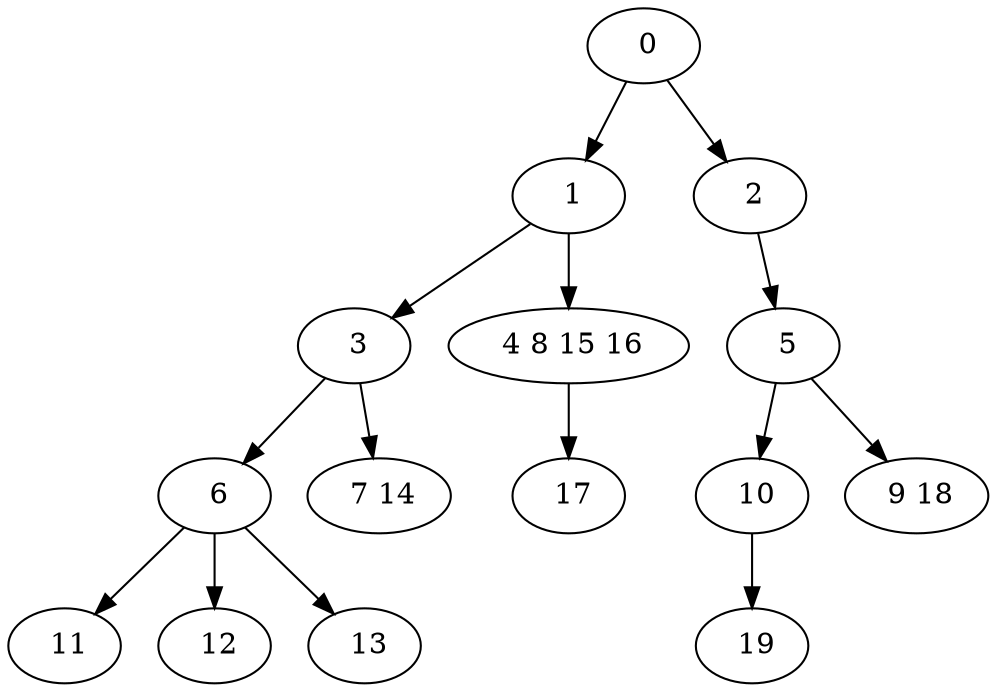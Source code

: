 digraph mytree {
" 0" -> " 1";
" 0" -> " 2";
" 1" -> " 3";
" 1" -> " 4 8 15 16";
" 2" -> " 5";
" 3" -> " 6";
" 3" -> " 7 14";
" 5" -> " 10";
" 5" -> " 9 18";
" 6" -> " 11";
" 6" -> " 12";
" 6" -> " 13";
" 7 14";
" 10" -> " 19";
" 9 18";
" 4 8 15 16" -> " 17";
" 17";
" 11";
" 12";
" 13";
" 19";
}
